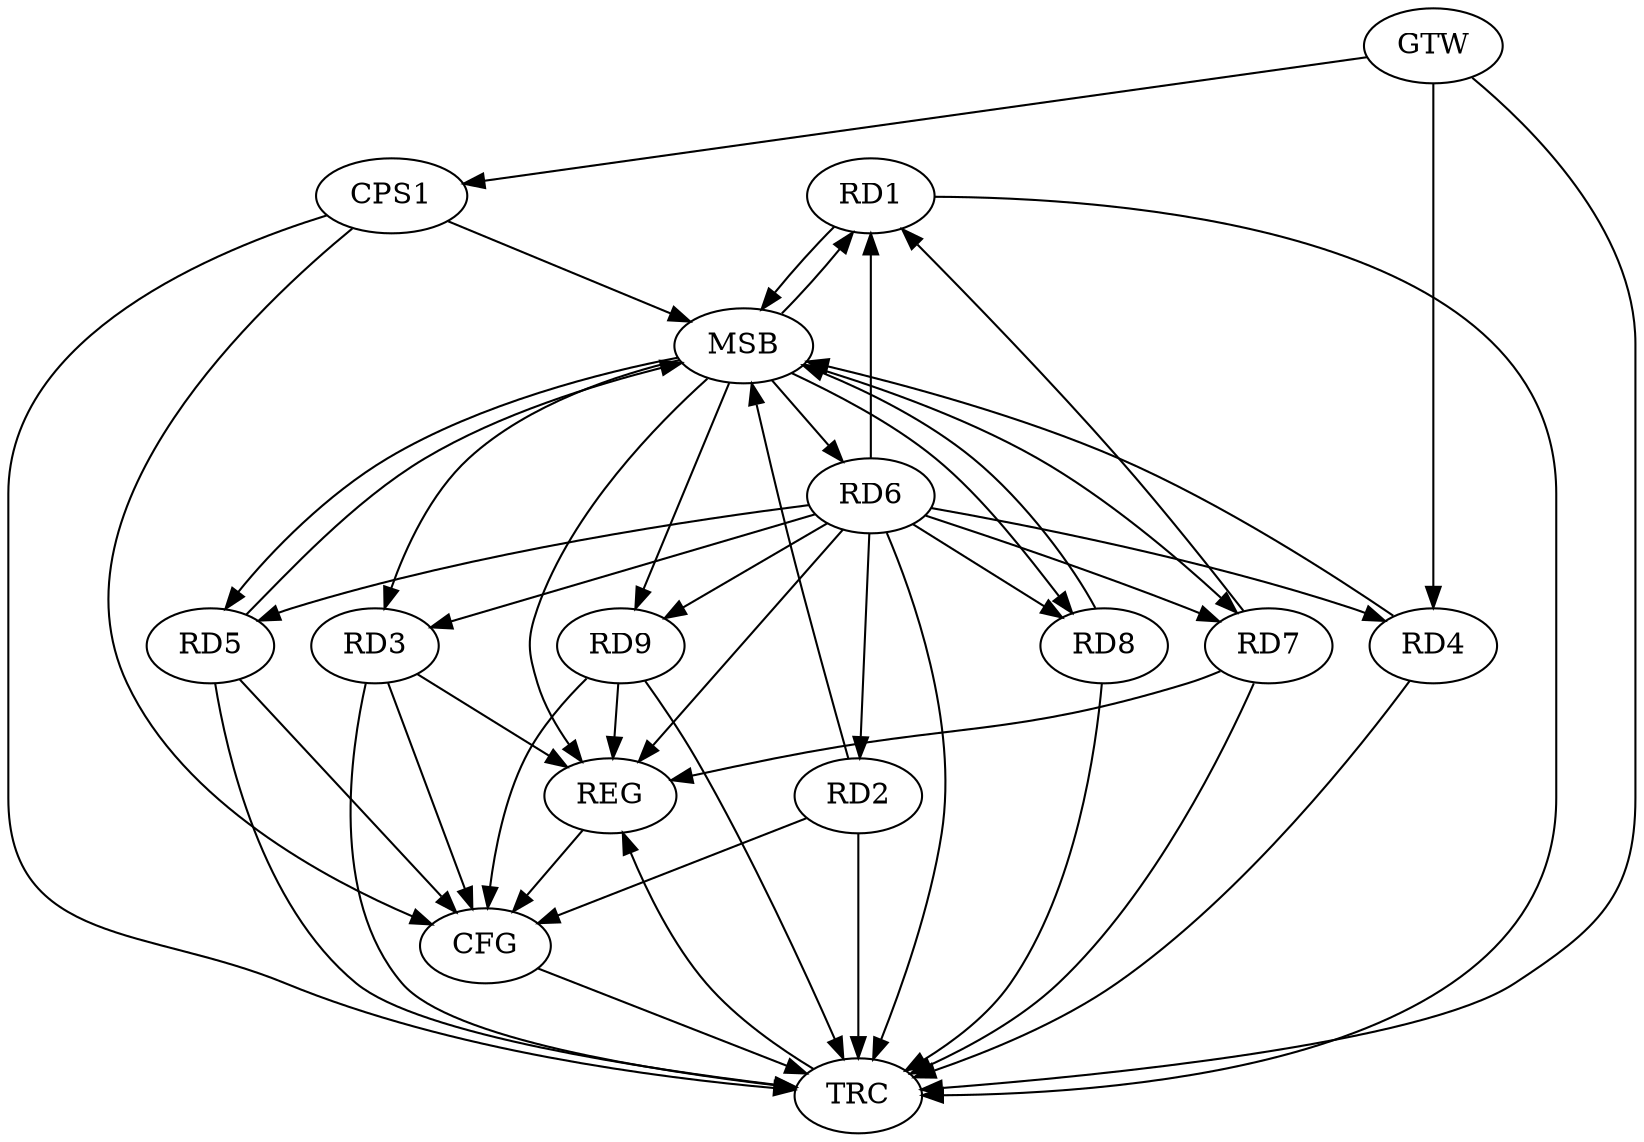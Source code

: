 strict digraph G {
  RD1 [ label="RD1" ];
  RD2 [ label="RD2" ];
  RD3 [ label="RD3" ];
  RD4 [ label="RD4" ];
  RD5 [ label="RD5" ];
  RD6 [ label="RD6" ];
  RD7 [ label="RD7" ];
  RD8 [ label="RD8" ];
  RD9 [ label="RD9" ];
  CPS1 [ label="CPS1" ];
  GTW [ label="GTW" ];
  REG [ label="REG" ];
  MSB [ label="MSB" ];
  CFG [ label="CFG" ];
  TRC [ label="TRC" ];
  RD6 -> RD1;
  RD7 -> RD1;
  RD6 -> RD3;
  GTW -> RD4;
  GTW -> CPS1;
  RD3 -> REG;
  RD6 -> REG;
  RD7 -> REG;
  RD9 -> REG;
  RD1 -> MSB;
  MSB -> REG;
  RD2 -> MSB;
  MSB -> RD6;
  MSB -> RD7;
  RD4 -> MSB;
  MSB -> RD8;
  RD5 -> MSB;
  RD8 -> MSB;
  MSB -> RD1;
  CPS1 -> MSB;
  MSB -> RD3;
  MSB -> RD5;
  MSB -> RD9;
  RD2 -> CFG;
  CPS1 -> CFG;
  RD9 -> CFG;
  RD3 -> CFG;
  RD5 -> CFG;
  REG -> CFG;
  RD1 -> TRC;
  RD2 -> TRC;
  RD3 -> TRC;
  RD4 -> TRC;
  RD5 -> TRC;
  RD6 -> TRC;
  RD7 -> TRC;
  RD8 -> TRC;
  RD9 -> TRC;
  CPS1 -> TRC;
  GTW -> TRC;
  CFG -> TRC;
  TRC -> REG;
  RD6 -> RD9;
  RD6 -> RD4;
  RD6 -> RD7;
  RD6 -> RD2;
  RD6 -> RD8;
  RD6 -> RD5;
}
